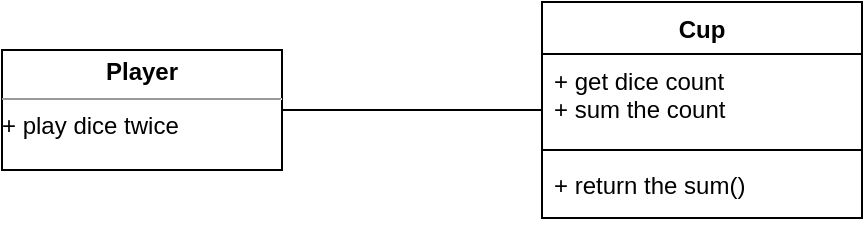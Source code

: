 <mxfile version="15.6.2" type="github">
  <diagram id="vW0Od_lTzXs06qID_cL0" name="Page-1">
    <mxGraphModel dx="1038" dy="579" grid="1" gridSize="10" guides="1" tooltips="1" connect="1" arrows="1" fold="1" page="1" pageScale="1" pageWidth="827" pageHeight="1169" math="0" shadow="0">
      <root>
        <mxCell id="0" />
        <mxCell id="1" parent="0" />
        <mxCell id="mUiZnuStPJRjiqkCRqFd-1" value="Cup" style="swimlane;fontStyle=1;align=center;verticalAlign=top;childLayout=stackLayout;horizontal=1;startSize=26;horizontalStack=0;resizeParent=1;resizeParentMax=0;resizeLast=0;collapsible=1;marginBottom=0;" vertex="1" parent="1">
          <mxGeometry x="450" y="130" width="160" height="108" as="geometry" />
        </mxCell>
        <mxCell id="mUiZnuStPJRjiqkCRqFd-2" value="+ get dice count&#xa;+ sum the count" style="text;strokeColor=none;fillColor=none;align=left;verticalAlign=top;spacingLeft=4;spacingRight=4;overflow=hidden;rotatable=0;points=[[0,0.5],[1,0.5]];portConstraint=eastwest;" vertex="1" parent="mUiZnuStPJRjiqkCRqFd-1">
          <mxGeometry y="26" width="160" height="44" as="geometry" />
        </mxCell>
        <mxCell id="mUiZnuStPJRjiqkCRqFd-3" value="" style="line;strokeWidth=1;fillColor=none;align=left;verticalAlign=middle;spacingTop=-1;spacingLeft=3;spacingRight=3;rotatable=0;labelPosition=right;points=[];portConstraint=eastwest;" vertex="1" parent="mUiZnuStPJRjiqkCRqFd-1">
          <mxGeometry y="70" width="160" height="8" as="geometry" />
        </mxCell>
        <mxCell id="mUiZnuStPJRjiqkCRqFd-4" value="+ return the sum()" style="text;strokeColor=none;fillColor=none;align=left;verticalAlign=top;spacingLeft=4;spacingRight=4;overflow=hidden;rotatable=0;points=[[0,0.5],[1,0.5]];portConstraint=eastwest;" vertex="1" parent="mUiZnuStPJRjiqkCRqFd-1">
          <mxGeometry y="78" width="160" height="30" as="geometry" />
        </mxCell>
        <mxCell id="mUiZnuStPJRjiqkCRqFd-10" value="&lt;p style=&quot;margin: 0px ; margin-top: 4px ; text-align: center&quot;&gt;&lt;b&gt;Player&lt;/b&gt;&lt;/p&gt;&lt;hr size=&quot;1&quot;&gt;&lt;div style=&quot;height: 2px&quot;&gt;+ play dice twice&lt;/div&gt;" style="verticalAlign=top;align=left;overflow=fill;fontSize=12;fontFamily=Helvetica;html=1;" vertex="1" parent="1">
          <mxGeometry x="180" y="154" width="140" height="60" as="geometry" />
        </mxCell>
        <mxCell id="mUiZnuStPJRjiqkCRqFd-11" value="" style="endArrow=none;html=1;rounded=0;exitX=1;exitY=0.5;exitDx=0;exitDy=0;" edge="1" parent="1" source="mUiZnuStPJRjiqkCRqFd-10">
          <mxGeometry width="50" height="50" relative="1" as="geometry">
            <mxPoint x="354" y="183.5" as="sourcePoint" />
            <mxPoint x="450" y="184" as="targetPoint" />
          </mxGeometry>
        </mxCell>
      </root>
    </mxGraphModel>
  </diagram>
</mxfile>
